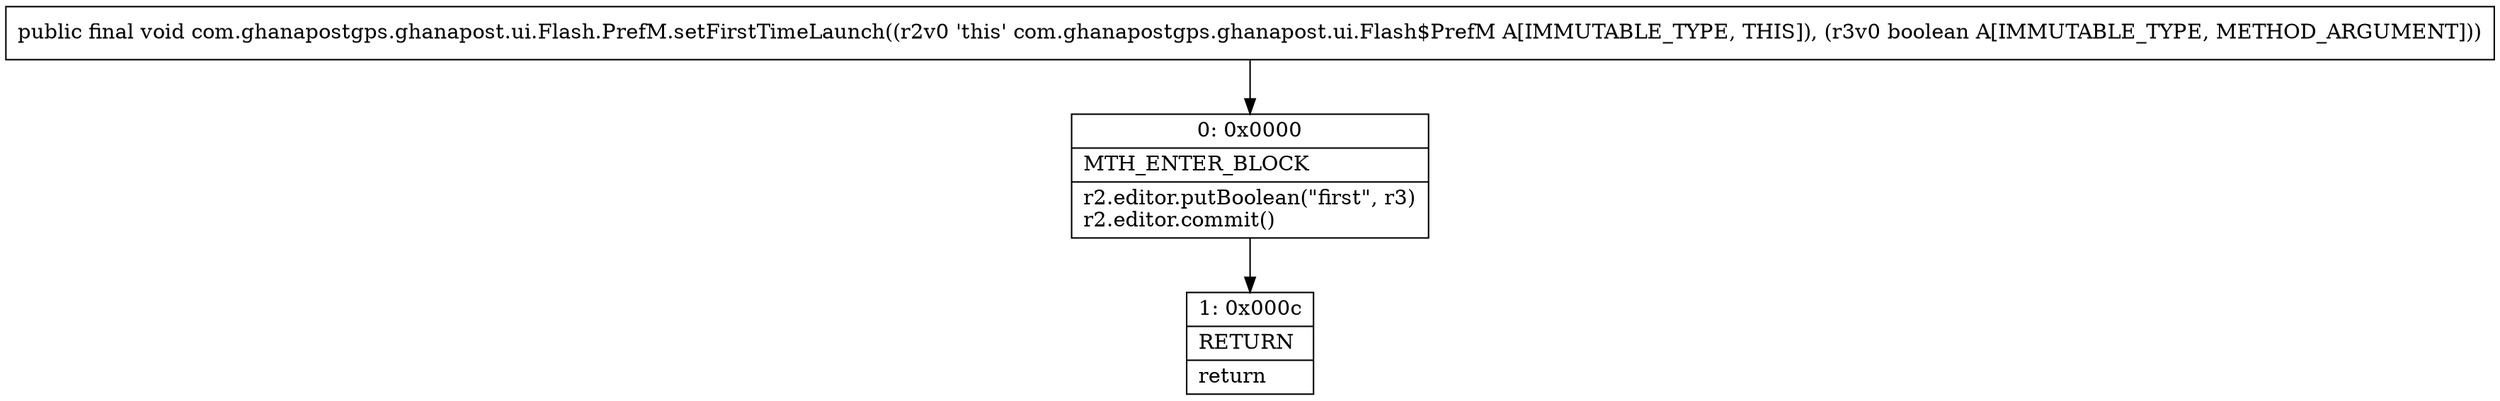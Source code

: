 digraph "CFG forcom.ghanapostgps.ghanapost.ui.Flash.PrefM.setFirstTimeLaunch(Z)V" {
Node_0 [shape=record,label="{0\:\ 0x0000|MTH_ENTER_BLOCK\l|r2.editor.putBoolean(\"first\", r3)\lr2.editor.commit()\l}"];
Node_1 [shape=record,label="{1\:\ 0x000c|RETURN\l|return\l}"];
MethodNode[shape=record,label="{public final void com.ghanapostgps.ghanapost.ui.Flash.PrefM.setFirstTimeLaunch((r2v0 'this' com.ghanapostgps.ghanapost.ui.Flash$PrefM A[IMMUTABLE_TYPE, THIS]), (r3v0 boolean A[IMMUTABLE_TYPE, METHOD_ARGUMENT])) }"];
MethodNode -> Node_0;
Node_0 -> Node_1;
}

